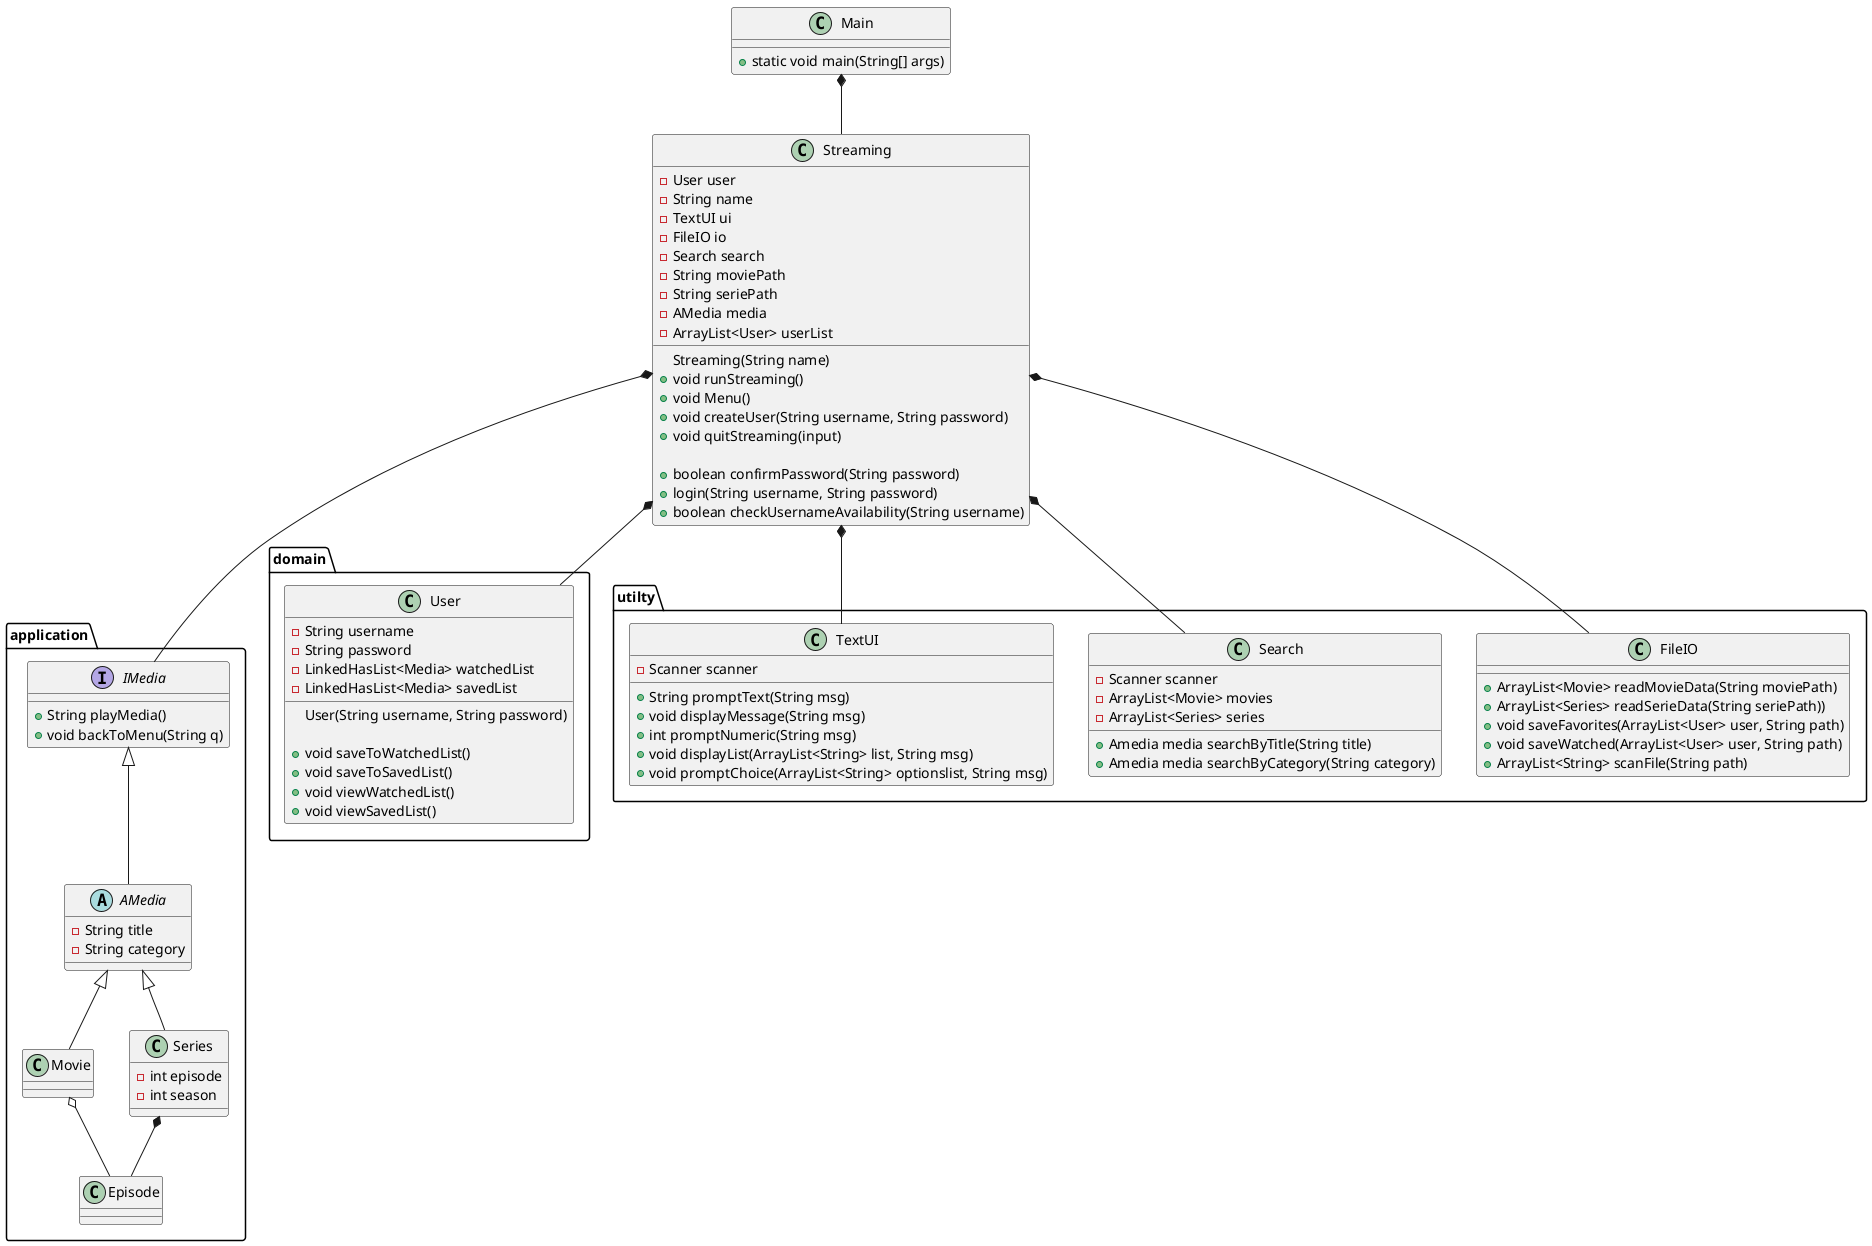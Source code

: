 @startuml

class Main {
+ static void main(String[] args)
}
package application{
interface IMedia {
+ String playMedia()
+ void backToMenu(String q)
'+ pauseMedia()
}

abstract AMedia {
- String title
- String category

}

class Movie {

}


class Series {
- int episode
- int season
}
class Episode{

}
}

package domain{
class User {
- String username
- String password
- LinkedHasList<Media> watchedList
- LinkedHasList<Media> savedList
User(String username, String password)

+ void saveToWatchedList()
+ void saveToSavedList()
+ void viewWatchedList()
+ void viewSavedList()
}
}

class Streaming {
- User user
- String name
- TextUI ui
- FileIO io
- Search search
- String moviePath
- String seriePath
- AMedia media
- ArrayList<User> userList
Streaming(String name)
+ void runStreaming()
+ void Menu()
+ void createUser(String username, String password)
+ void quitStreaming(input)

+ boolean confirmPassword(String password)
+ login(String username, String password)
+ boolean checkUsernameAvailability(String username)
}


package utilty{
class FileIO {
+ ArrayList<Movie> readMovieData(String moviePath)
+ ArrayList<Series> readSerieData(String seriePath))
+ void saveFavorites(ArrayList<User> user, String path)
+ void saveWatched(ArrayList<User> user, String path)
+ ArrayList<String> scanFile(String path)
}

class Search {
- Scanner scanner
- ArrayList<Movie> movies
- ArrayList<Series> series
+ Amedia media searchByTitle(String title)
+ Amedia media searchByCategory(String category)

}
class TextUI {
- Scanner scanner
+ String promptText(String msg)
+ void displayMessage(String msg)
+ int promptNumeric(String msg)
+ void displayList(ArrayList<String> list, String msg)
+ void promptChoice(ArrayList<String> optionslist, String msg)
}
}


Main *-- Streaming
Streaming *-- IMedia
Streaming *-- User
Streaming *-- Search
Streaming *-- TextUI
IMedia <|-- AMedia
Streaming *-- FileIO
AMedia <|-- Movie
AMedia  <|-- Series
Series *-- Episode
Movie o-- Episode

'https://devhints.io/plantuml
'Car <|-- SmallCar      # extension
'Car *-- Engine         # composition
'Cars o-- Car           # aggregation
'Car <|.. SmallCar      # dotted line (use .. instead of --)
'Car <|--* Car

'-left->
'-right->

@enduml
